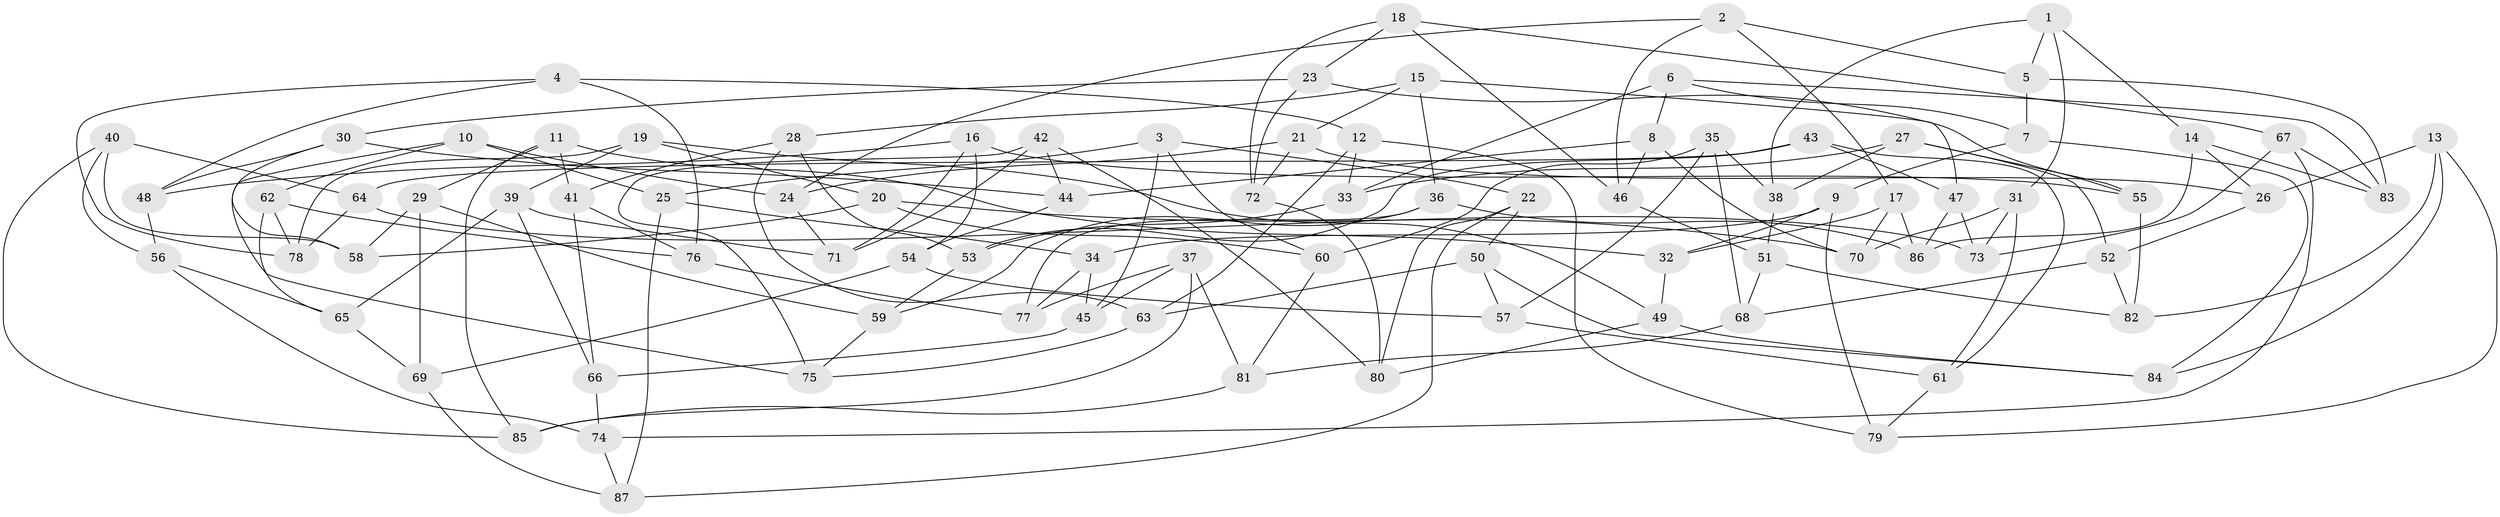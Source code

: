 // coarse degree distribution, {6: 0.5769230769230769, 5: 0.09615384615384616, 4: 0.3076923076923077, 3: 0.019230769230769232}
// Generated by graph-tools (version 1.1) at 2025/42/03/06/25 10:42:22]
// undirected, 87 vertices, 174 edges
graph export_dot {
graph [start="1"]
  node [color=gray90,style=filled];
  1;
  2;
  3;
  4;
  5;
  6;
  7;
  8;
  9;
  10;
  11;
  12;
  13;
  14;
  15;
  16;
  17;
  18;
  19;
  20;
  21;
  22;
  23;
  24;
  25;
  26;
  27;
  28;
  29;
  30;
  31;
  32;
  33;
  34;
  35;
  36;
  37;
  38;
  39;
  40;
  41;
  42;
  43;
  44;
  45;
  46;
  47;
  48;
  49;
  50;
  51;
  52;
  53;
  54;
  55;
  56;
  57;
  58;
  59;
  60;
  61;
  62;
  63;
  64;
  65;
  66;
  67;
  68;
  69;
  70;
  71;
  72;
  73;
  74;
  75;
  76;
  77;
  78;
  79;
  80;
  81;
  82;
  83;
  84;
  85;
  86;
  87;
  1 -- 14;
  1 -- 5;
  1 -- 38;
  1 -- 31;
  2 -- 24;
  2 -- 17;
  2 -- 5;
  2 -- 46;
  3 -- 45;
  3 -- 25;
  3 -- 60;
  3 -- 22;
  4 -- 48;
  4 -- 76;
  4 -- 78;
  4 -- 12;
  5 -- 7;
  5 -- 83;
  6 -- 8;
  6 -- 33;
  6 -- 83;
  6 -- 7;
  7 -- 9;
  7 -- 84;
  8 -- 70;
  8 -- 46;
  8 -- 44;
  9 -- 79;
  9 -- 34;
  9 -- 32;
  10 -- 24;
  10 -- 62;
  10 -- 75;
  10 -- 25;
  11 -- 32;
  11 -- 41;
  11 -- 29;
  11 -- 85;
  12 -- 79;
  12 -- 33;
  12 -- 63;
  13 -- 79;
  13 -- 84;
  13 -- 26;
  13 -- 82;
  14 -- 26;
  14 -- 83;
  14 -- 86;
  15 -- 47;
  15 -- 36;
  15 -- 21;
  15 -- 28;
  16 -- 48;
  16 -- 71;
  16 -- 54;
  16 -- 55;
  17 -- 86;
  17 -- 32;
  17 -- 70;
  18 -- 72;
  18 -- 46;
  18 -- 67;
  18 -- 23;
  19 -- 20;
  19 -- 49;
  19 -- 78;
  19 -- 39;
  20 -- 58;
  20 -- 70;
  20 -- 60;
  21 -- 26;
  21 -- 24;
  21 -- 72;
  22 -- 80;
  22 -- 50;
  22 -- 87;
  23 -- 30;
  23 -- 72;
  23 -- 55;
  24 -- 71;
  25 -- 34;
  25 -- 87;
  26 -- 52;
  27 -- 55;
  27 -- 33;
  27 -- 52;
  27 -- 38;
  28 -- 53;
  28 -- 63;
  28 -- 41;
  29 -- 58;
  29 -- 59;
  29 -- 69;
  30 -- 58;
  30 -- 48;
  30 -- 44;
  31 -- 70;
  31 -- 73;
  31 -- 61;
  32 -- 49;
  33 -- 53;
  34 -- 45;
  34 -- 77;
  35 -- 68;
  35 -- 60;
  35 -- 38;
  35 -- 57;
  36 -- 59;
  36 -- 86;
  36 -- 77;
  37 -- 45;
  37 -- 85;
  37 -- 77;
  37 -- 81;
  38 -- 51;
  39 -- 71;
  39 -- 65;
  39 -- 66;
  40 -- 58;
  40 -- 85;
  40 -- 56;
  40 -- 64;
  41 -- 76;
  41 -- 66;
  42 -- 80;
  42 -- 44;
  42 -- 75;
  42 -- 71;
  43 -- 64;
  43 -- 47;
  43 -- 61;
  43 -- 53;
  44 -- 54;
  45 -- 66;
  46 -- 51;
  47 -- 73;
  47 -- 86;
  48 -- 56;
  49 -- 80;
  49 -- 84;
  50 -- 63;
  50 -- 84;
  50 -- 57;
  51 -- 82;
  51 -- 68;
  52 -- 68;
  52 -- 82;
  53 -- 59;
  54 -- 57;
  54 -- 69;
  55 -- 82;
  56 -- 65;
  56 -- 74;
  57 -- 61;
  59 -- 75;
  60 -- 81;
  61 -- 79;
  62 -- 65;
  62 -- 78;
  62 -- 76;
  63 -- 75;
  64 -- 73;
  64 -- 78;
  65 -- 69;
  66 -- 74;
  67 -- 74;
  67 -- 73;
  67 -- 83;
  68 -- 81;
  69 -- 87;
  72 -- 80;
  74 -- 87;
  76 -- 77;
  81 -- 85;
}
